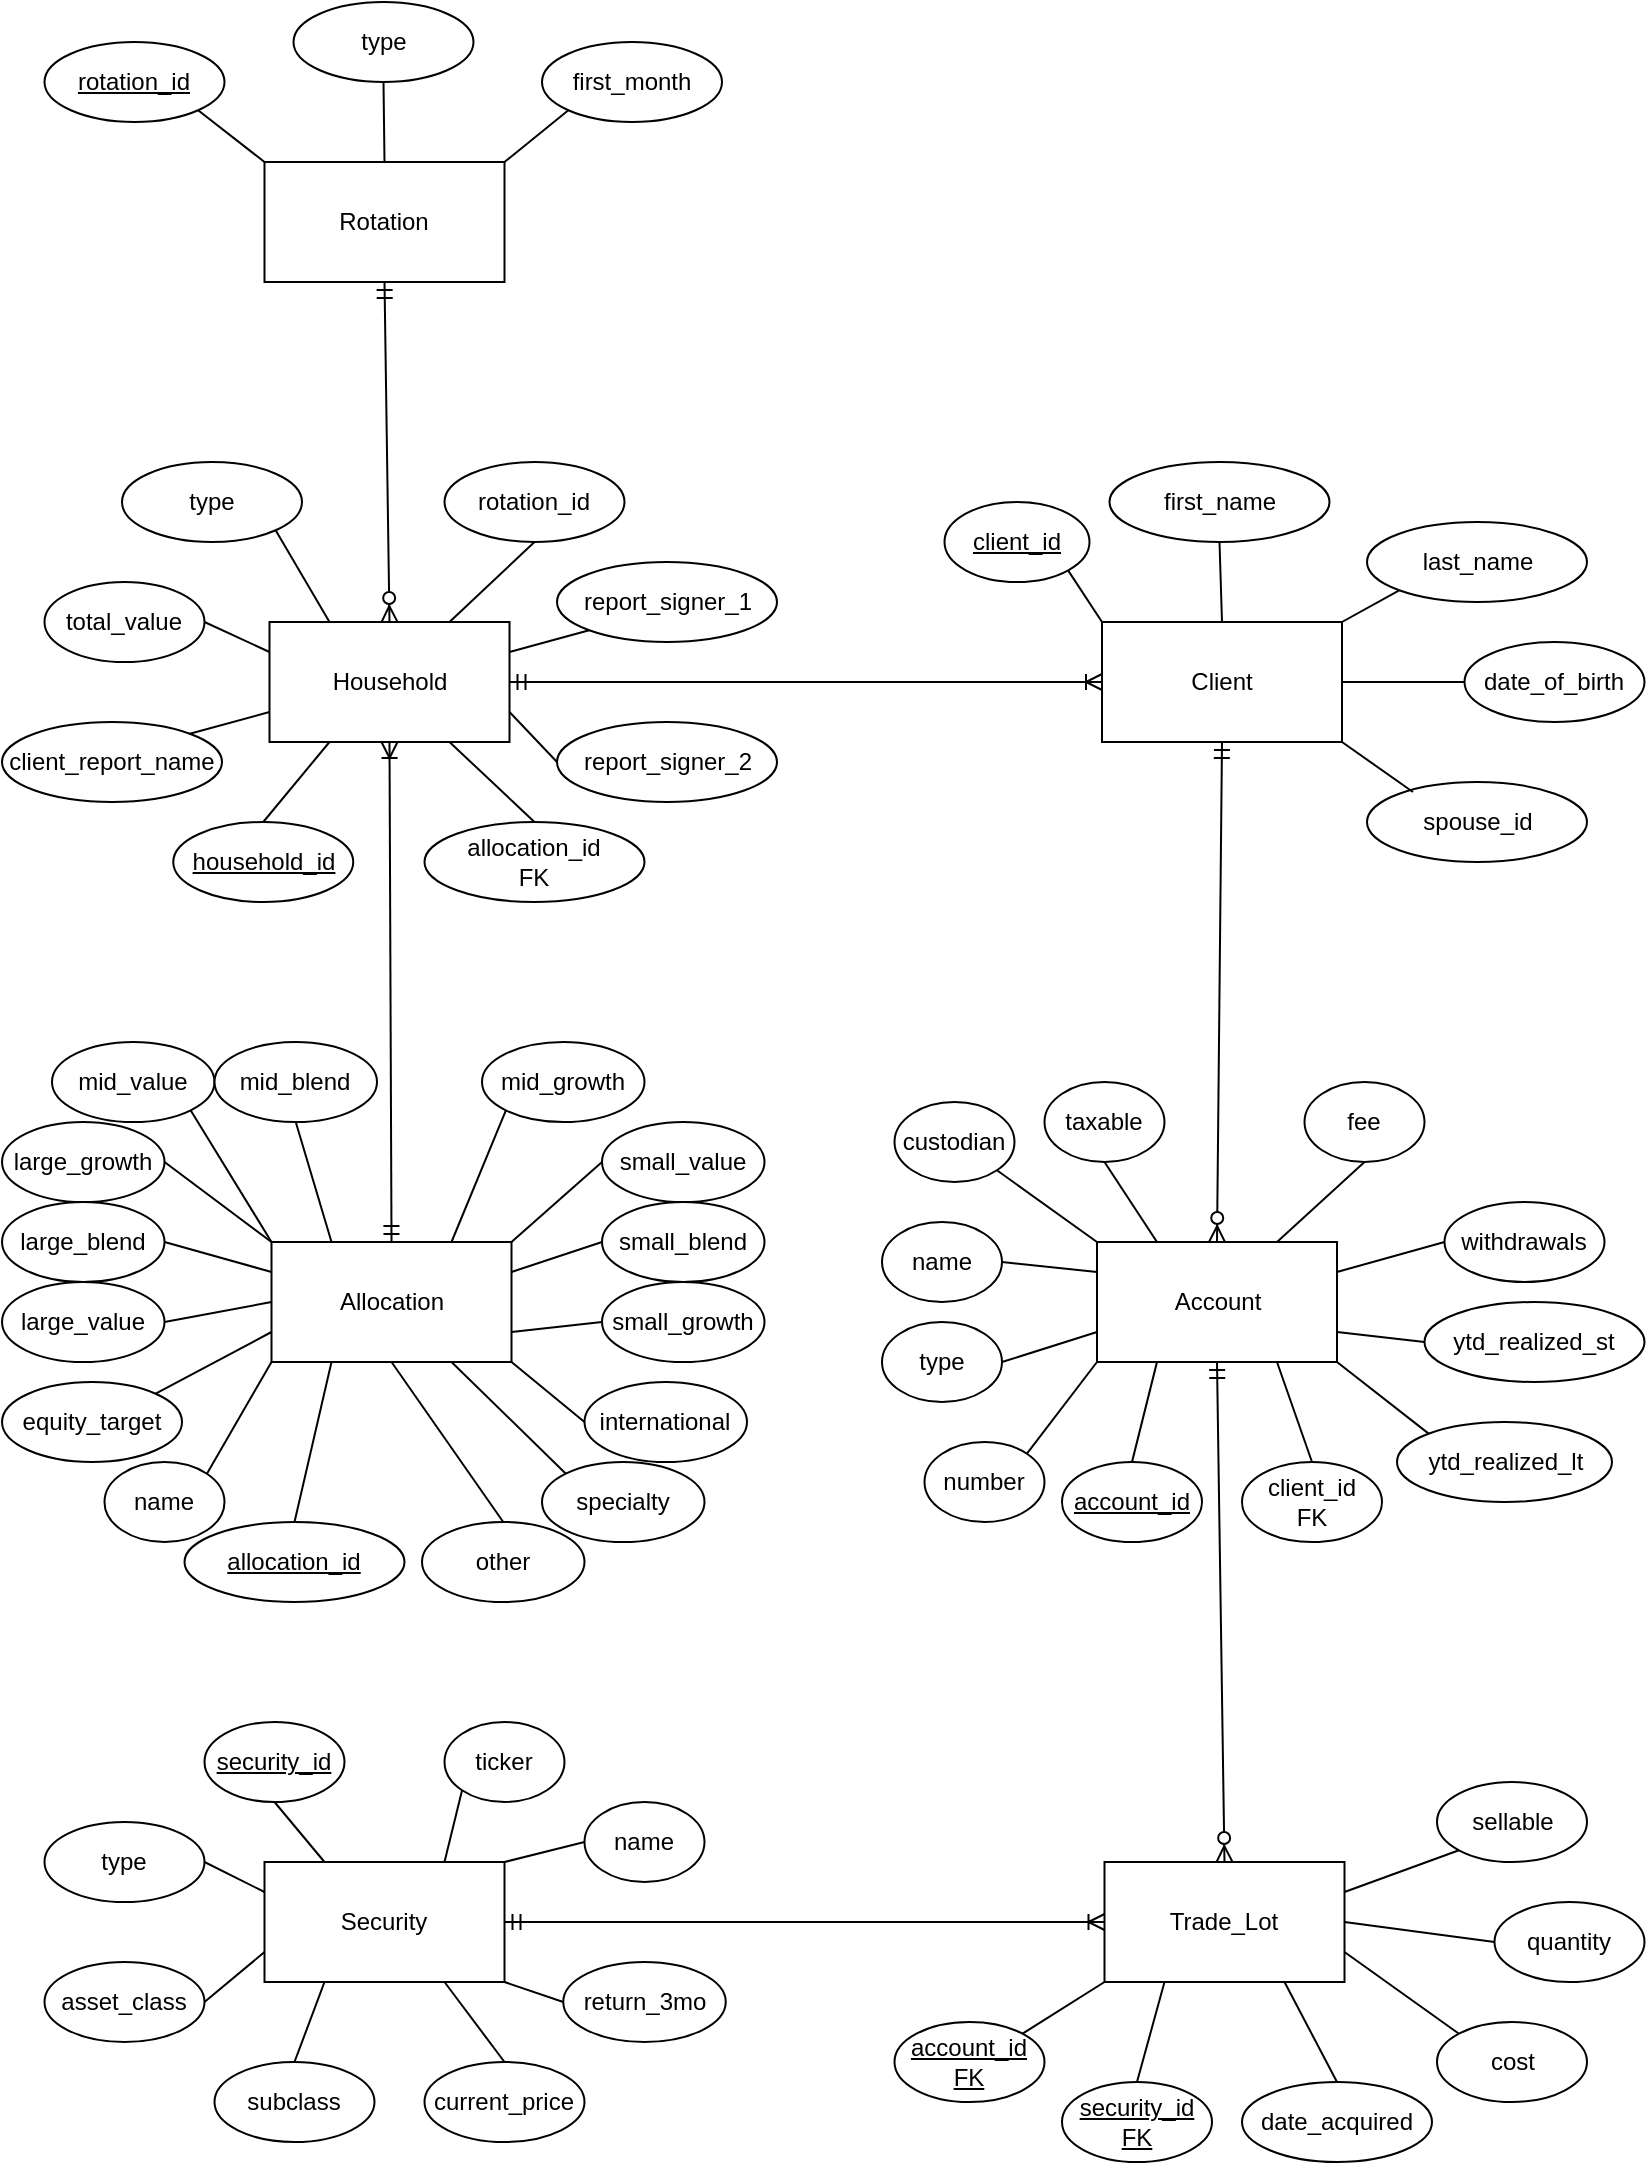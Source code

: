 <mxfile version="13.9.9" type="device"><diagram id="R2lEEEUBdFMjLlhIrx00" name="Page-1"><mxGraphModel dx="1086" dy="806" grid="1" gridSize="10" guides="1" tooltips="1" connect="1" arrows="1" fold="1" page="1" pageScale="1" pageWidth="850" pageHeight="1100" math="0" shadow="0" extFonts="Permanent Marker^https://fonts.googleapis.com/css?family=Permanent+Marker"><root><mxCell id="0"/><mxCell id="1" parent="0"/><mxCell id="lfaxCNPzGnqKa-5mNcu5-28" value="Household" style="rounded=0;whiteSpace=wrap;html=1;" parent="1" vertex="1"><mxGeometry x="143.75" y="340" width="120" height="60" as="geometry"/></mxCell><mxCell id="lfaxCNPzGnqKa-5mNcu5-29" value="&lt;u&gt;household_id&lt;/u&gt;" style="ellipse;whiteSpace=wrap;html=1;" parent="1" vertex="1"><mxGeometry x="95.63" y="440" width="90" height="40" as="geometry"/></mxCell><mxCell id="lfaxCNPzGnqKa-5mNcu5-33" value="total_value" style="ellipse;whiteSpace=wrap;html=1;" parent="1" vertex="1"><mxGeometry x="31.25" y="320" width="80" height="40" as="geometry"/></mxCell><mxCell id="lfaxCNPzGnqKa-5mNcu5-40" value="first_name" style="ellipse;whiteSpace=wrap;html=1;" parent="1" vertex="1"><mxGeometry x="563.75" y="260" width="110" height="40" as="geometry"/></mxCell><mxCell id="lfaxCNPzGnqKa-5mNcu5-41" value="last_name" style="ellipse;whiteSpace=wrap;html=1;" parent="1" vertex="1"><mxGeometry x="692.5" y="290" width="110" height="40" as="geometry"/></mxCell><mxCell id="lfaxCNPzGnqKa-5mNcu5-43" value="spouse_id" style="ellipse;whiteSpace=wrap;html=1;" parent="1" vertex="1"><mxGeometry x="692.5" y="420" width="110" height="40" as="geometry"/></mxCell><mxCell id="lfaxCNPzGnqKa-5mNcu5-44" value="client_report_name" style="ellipse;whiteSpace=wrap;html=1;" parent="1" vertex="1"><mxGeometry x="10" y="390" width="110" height="40" as="geometry"/></mxCell><mxCell id="lfaxCNPzGnqKa-5mNcu5-45" value="Client" style="rounded=0;whiteSpace=wrap;html=1;" parent="1" vertex="1"><mxGeometry x="560" y="340" width="120" height="60" as="geometry"/></mxCell><mxCell id="lfaxCNPzGnqKa-5mNcu5-46" value="&lt;u&gt;client_id&lt;/u&gt;" style="ellipse;whiteSpace=wrap;html=1;" parent="1" vertex="1"><mxGeometry x="481.25" y="280" width="72.5" height="40" as="geometry"/></mxCell><mxCell id="lfaxCNPzGnqKa-5mNcu5-47" value="Account" style="rounded=0;whiteSpace=wrap;html=1;" parent="1" vertex="1"><mxGeometry x="557.5" y="650" width="120" height="60" as="geometry"/></mxCell><mxCell id="lfaxCNPzGnqKa-5mNcu5-48" value="&lt;u&gt;account_id&lt;/u&gt;" style="ellipse;whiteSpace=wrap;html=1;" parent="1" vertex="1"><mxGeometry x="540" y="760" width="70" height="40" as="geometry"/></mxCell><mxCell id="lfaxCNPzGnqKa-5mNcu5-50" value="&lt;u&gt;account_id&lt;br&gt;FK&lt;br&gt;&lt;/u&gt;" style="ellipse;whiteSpace=wrap;html=1;" parent="1" vertex="1"><mxGeometry x="456.25" y="1040" width="75" height="40" as="geometry"/></mxCell><mxCell id="lfaxCNPzGnqKa-5mNcu5-51" value="Security" style="rounded=0;whiteSpace=wrap;html=1;" parent="1" vertex="1"><mxGeometry x="141.25" y="960" width="120" height="60" as="geometry"/></mxCell><mxCell id="lfaxCNPzGnqKa-5mNcu5-52" value="&lt;u&gt;security_id&lt;/u&gt;" style="ellipse;whiteSpace=wrap;html=1;" parent="1" vertex="1"><mxGeometry x="111.25" y="890" width="70" height="40" as="geometry"/></mxCell><mxCell id="lfaxCNPzGnqKa-5mNcu5-53" value="number" style="ellipse;whiteSpace=wrap;html=1;" parent="1" vertex="1"><mxGeometry x="471.25" y="750" width="60" height="40" as="geometry"/></mxCell><mxCell id="lfaxCNPzGnqKa-5mNcu5-54" value="name" style="ellipse;whiteSpace=wrap;html=1;" parent="1" vertex="1"><mxGeometry x="450" y="640" width="60" height="40" as="geometry"/></mxCell><mxCell id="lfaxCNPzGnqKa-5mNcu5-55" value="type" style="ellipse;whiteSpace=wrap;html=1;" parent="1" vertex="1"><mxGeometry x="450" y="690" width="60" height="40" as="geometry"/></mxCell><mxCell id="lfaxCNPzGnqKa-5mNcu5-56" value="taxable" style="ellipse;whiteSpace=wrap;html=1;" parent="1" vertex="1"><mxGeometry x="531.25" y="570" width="60" height="40" as="geometry"/></mxCell><mxCell id="lfaxCNPzGnqKa-5mNcu5-57" value="custodian" style="ellipse;whiteSpace=wrap;html=1;" parent="1" vertex="1"><mxGeometry x="456.25" y="580" width="60" height="40" as="geometry"/></mxCell><mxCell id="lfaxCNPzGnqKa-5mNcu5-58" value="ytd_realized_st" style="ellipse;whiteSpace=wrap;html=1;" parent="1" vertex="1"><mxGeometry x="721.25" y="680" width="110" height="40" as="geometry"/></mxCell><mxCell id="lfaxCNPzGnqKa-5mNcu5-59" value="ytd_realized_lt" style="ellipse;whiteSpace=wrap;html=1;" parent="1" vertex="1"><mxGeometry x="707.5" y="740" width="107.5" height="40" as="geometry"/></mxCell><mxCell id="lfaxCNPzGnqKa-5mNcu5-60" value="&lt;u&gt;security_id&lt;br&gt;FK&lt;br&gt;&lt;/u&gt;" style="ellipse;whiteSpace=wrap;html=1;" parent="1" vertex="1"><mxGeometry x="540" y="1070" width="75" height="40" as="geometry"/></mxCell><mxCell id="lfaxCNPzGnqKa-5mNcu5-61" value="ticker" style="ellipse;whiteSpace=wrap;html=1;" parent="1" vertex="1"><mxGeometry x="231.25" y="890" width="60" height="40" as="geometry"/></mxCell><mxCell id="lfaxCNPzGnqKa-5mNcu5-62" value="asset_class" style="ellipse;whiteSpace=wrap;html=1;" parent="1" vertex="1"><mxGeometry x="31.25" y="1010" width="80" height="40" as="geometry"/></mxCell><mxCell id="lfaxCNPzGnqKa-5mNcu5-63" value="subclass" style="ellipse;whiteSpace=wrap;html=1;" parent="1" vertex="1"><mxGeometry x="116.25" y="1060" width="80" height="40" as="geometry"/></mxCell><mxCell id="lfaxCNPzGnqKa-5mNcu5-64" value="type" style="ellipse;whiteSpace=wrap;html=1;" parent="1" vertex="1"><mxGeometry x="31.25" y="940" width="80" height="40" as="geometry"/></mxCell><mxCell id="lfaxCNPzGnqKa-5mNcu5-65" value="quantity" style="ellipse;whiteSpace=wrap;html=1;" parent="1" vertex="1"><mxGeometry x="756.25" y="980" width="75" height="40" as="geometry"/></mxCell><mxCell id="lfaxCNPzGnqKa-5mNcu5-67" value="current_price" style="ellipse;whiteSpace=wrap;html=1;" parent="1" vertex="1"><mxGeometry x="221.25" y="1060" width="80" height="40" as="geometry"/></mxCell><mxCell id="lfaxCNPzGnqKa-5mNcu5-68" value="date_acquired" style="ellipse;whiteSpace=wrap;html=1;" parent="1" vertex="1"><mxGeometry x="630" y="1070" width="95" height="40" as="geometry"/></mxCell><mxCell id="lfaxCNPzGnqKa-5mNcu5-69" value="cost" style="ellipse;whiteSpace=wrap;html=1;" parent="1" vertex="1"><mxGeometry x="727.5" y="1040" width="75" height="40" as="geometry"/></mxCell><mxCell id="lfaxCNPzGnqKa-5mNcu5-70" value="Trade_Lot" style="rounded=0;whiteSpace=wrap;html=1;" parent="1" vertex="1"><mxGeometry x="561.25" y="960" width="120" height="60" as="geometry"/></mxCell><mxCell id="lfaxCNPzGnqKa-5mNcu5-73" value="date_of_birth" style="ellipse;whiteSpace=wrap;html=1;" parent="1" vertex="1"><mxGeometry x="741.25" y="350" width="90" height="40" as="geometry"/></mxCell><mxCell id="lfaxCNPzGnqKa-5mNcu5-74" value="" style="endArrow=none;html=1;rounded=0;exitX=1;exitY=0;exitDx=0;exitDy=0;entryX=0;entryY=1;entryDx=0;entryDy=0;" parent="1" source="lfaxCNPzGnqKa-5mNcu5-50" target="lfaxCNPzGnqKa-5mNcu5-70" edge="1"><mxGeometry relative="1" as="geometry"><mxPoint x="542.159" y="1175.783" as="sourcePoint"/><mxPoint x="681.25" y="940" as="targetPoint"/></mxGeometry></mxCell><mxCell id="lfaxCNPzGnqKa-5mNcu5-75" value="" style="endArrow=none;html=1;rounded=0;exitX=0;exitY=0;exitDx=0;exitDy=0;entryX=1;entryY=0.75;entryDx=0;entryDy=0;" parent="1" source="lfaxCNPzGnqKa-5mNcu5-69" target="lfaxCNPzGnqKa-5mNcu5-70" edge="1"><mxGeometry relative="1" as="geometry"><mxPoint x="562.159" y="1175.783" as="sourcePoint"/><mxPoint x="611.25" y="1150" as="targetPoint"/></mxGeometry></mxCell><mxCell id="lfaxCNPzGnqKa-5mNcu5-76" value="" style="endArrow=none;html=1;rounded=0;exitX=0.5;exitY=0;exitDx=0;exitDy=0;entryX=0.75;entryY=1;entryDx=0;entryDy=0;" parent="1" source="lfaxCNPzGnqKa-5mNcu5-68" target="lfaxCNPzGnqKa-5mNcu5-70" edge="1"><mxGeometry relative="1" as="geometry"><mxPoint x="711.25" y="1210" as="sourcePoint"/><mxPoint x="701.25" y="1150" as="targetPoint"/></mxGeometry></mxCell><mxCell id="lfaxCNPzGnqKa-5mNcu5-77" value="" style="fontSize=12;html=1;endArrow=ERoneToMany;startArrow=ERmandOne;exitX=1;exitY=0.5;exitDx=0;exitDy=0;rounded=0;entryX=0;entryY=0.5;entryDx=0;entryDy=0;" parent="1" source="lfaxCNPzGnqKa-5mNcu5-51" target="lfaxCNPzGnqKa-5mNcu5-70" edge="1"><mxGeometry width="100" height="100" relative="1" as="geometry"><mxPoint x="451.25" y="1020" as="sourcePoint"/><mxPoint x="361.25" y="1020" as="targetPoint"/></mxGeometry></mxCell><mxCell id="lfaxCNPzGnqKa-5mNcu5-79" value="" style="endArrow=none;html=1;rounded=0;exitX=0.5;exitY=0;exitDx=0;exitDy=0;entryX=0.25;entryY=1;entryDx=0;entryDy=0;" parent="1" source="lfaxCNPzGnqKa-5mNcu5-60" target="lfaxCNPzGnqKa-5mNcu5-70" edge="1"><mxGeometry relative="1" as="geometry"><mxPoint x="530.088" y="1065.763" as="sourcePoint"/><mxPoint x="571.25" y="1030" as="targetPoint"/></mxGeometry></mxCell><mxCell id="lfaxCNPzGnqKa-5mNcu5-80" value="" style="endArrow=none;html=1;rounded=0;exitX=0;exitY=0.5;exitDx=0;exitDy=0;entryX=1;entryY=0.5;entryDx=0;entryDy=0;" parent="1" source="lfaxCNPzGnqKa-5mNcu5-65" target="lfaxCNPzGnqKa-5mNcu5-70" edge="1"><mxGeometry relative="1" as="geometry"><mxPoint x="757.412" y="1055.763" as="sourcePoint"/><mxPoint x="691.25" y="1015" as="targetPoint"/></mxGeometry></mxCell><mxCell id="lfaxCNPzGnqKa-5mNcu5-81" value="" style="endArrow=none;html=1;rounded=0;exitX=1;exitY=0.5;exitDx=0;exitDy=0;entryX=0;entryY=0.25;entryDx=0;entryDy=0;" parent="1" source="lfaxCNPzGnqKa-5mNcu5-64" target="lfaxCNPzGnqKa-5mNcu5-51" edge="1"><mxGeometry relative="1" as="geometry"><mxPoint x="455.088" y="1055.763" as="sourcePoint"/><mxPoint x="496.25" y="1030" as="targetPoint"/></mxGeometry></mxCell><mxCell id="lfaxCNPzGnqKa-5mNcu5-82" value="" style="endArrow=none;html=1;rounded=0;exitX=0.5;exitY=1;exitDx=0;exitDy=0;entryX=0.25;entryY=0;entryDx=0;entryDy=0;" parent="1" source="lfaxCNPzGnqKa-5mNcu5-52" target="lfaxCNPzGnqKa-5mNcu5-51" edge="1"><mxGeometry relative="1" as="geometry"><mxPoint x="121.25" y="970" as="sourcePoint"/><mxPoint x="151.25" y="985" as="targetPoint"/></mxGeometry></mxCell><mxCell id="lfaxCNPzGnqKa-5mNcu5-83" value="" style="endArrow=none;html=1;rounded=0;exitX=0;exitY=1;exitDx=0;exitDy=0;entryX=0.75;entryY=0;entryDx=0;entryDy=0;" parent="1" source="lfaxCNPzGnqKa-5mNcu5-61" target="lfaxCNPzGnqKa-5mNcu5-51" edge="1"><mxGeometry relative="1" as="geometry"><mxPoint x="156.25" y="940" as="sourcePoint"/><mxPoint x="181.25" y="970" as="targetPoint"/></mxGeometry></mxCell><mxCell id="lfaxCNPzGnqKa-5mNcu5-84" value="" style="endArrow=none;html=1;rounded=0;exitX=0;exitY=0.75;exitDx=0;exitDy=0;entryX=1;entryY=0.5;entryDx=0;entryDy=0;" parent="1" source="lfaxCNPzGnqKa-5mNcu5-51" target="lfaxCNPzGnqKa-5mNcu5-62" edge="1"><mxGeometry relative="1" as="geometry"><mxPoint x="250.037" y="934.142" as="sourcePoint"/><mxPoint x="241.25" y="970" as="targetPoint"/></mxGeometry></mxCell><mxCell id="lfaxCNPzGnqKa-5mNcu5-85" value="" style="endArrow=none;html=1;rounded=0;exitX=0.25;exitY=1;exitDx=0;exitDy=0;entryX=0.5;entryY=0;entryDx=0;entryDy=0;" parent="1" source="lfaxCNPzGnqKa-5mNcu5-51" target="lfaxCNPzGnqKa-5mNcu5-63" edge="1"><mxGeometry relative="1" as="geometry"><mxPoint x="151.25" y="1015" as="sourcePoint"/><mxPoint x="121.25" y="1040" as="targetPoint"/></mxGeometry></mxCell><mxCell id="lfaxCNPzGnqKa-5mNcu5-86" value="" style="endArrow=none;html=1;rounded=0;exitX=0.75;exitY=1;exitDx=0;exitDy=0;entryX=0.5;entryY=0;entryDx=0;entryDy=0;" parent="1" source="lfaxCNPzGnqKa-5mNcu5-51" target="lfaxCNPzGnqKa-5mNcu5-67" edge="1"><mxGeometry relative="1" as="geometry"><mxPoint x="181.25" y="1030" as="sourcePoint"/><mxPoint x="166.25" y="1070" as="targetPoint"/></mxGeometry></mxCell><mxCell id="lfaxCNPzGnqKa-5mNcu5-88" value="" style="fontSize=12;html=1;endArrow=ERzeroToMany;startArrow=ERmandOne;exitX=0.5;exitY=1;exitDx=0;exitDy=0;rounded=0;entryX=0.5;entryY=0;entryDx=0;entryDy=0;endFill=1;" parent="1" source="lfaxCNPzGnqKa-5mNcu5-47" target="lfaxCNPzGnqKa-5mNcu5-70" edge="1"><mxGeometry width="100" height="100" relative="1" as="geometry"><mxPoint x="370" y="860" as="sourcePoint"/><mxPoint x="567.5" y="860" as="targetPoint"/></mxGeometry></mxCell><mxCell id="lfaxCNPzGnqKa-5mNcu5-91" value="" style="endArrow=none;html=1;rounded=0;exitX=0.5;exitY=0;exitDx=0;exitDy=0;entryX=0.25;entryY=1;entryDx=0;entryDy=0;" parent="1" source="lfaxCNPzGnqKa-5mNcu5-48" target="lfaxCNPzGnqKa-5mNcu5-47" edge="1"><mxGeometry relative="1" as="geometry"><mxPoint x="583.891" y="755.858" as="sourcePoint"/><mxPoint x="597.5" y="720" as="targetPoint"/></mxGeometry></mxCell><mxCell id="lfaxCNPzGnqKa-5mNcu5-92" value="" style="endArrow=none;html=1;rounded=0;exitX=1;exitY=0;exitDx=0;exitDy=0;entryX=0;entryY=1;entryDx=0;entryDy=0;" parent="1" source="lfaxCNPzGnqKa-5mNcu5-53" target="lfaxCNPzGnqKa-5mNcu5-47" edge="1"><mxGeometry relative="1" as="geometry"><mxPoint x="520" y="710" as="sourcePoint"/><mxPoint x="567.5" y="705" as="targetPoint"/></mxGeometry></mxCell><mxCell id="lfaxCNPzGnqKa-5mNcu5-93" value="" style="endArrow=none;html=1;rounded=0;exitX=1;exitY=0.5;exitDx=0;exitDy=0;entryX=0;entryY=0.75;entryDx=0;entryDy=0;" parent="1" source="lfaxCNPzGnqKa-5mNcu5-55" target="lfaxCNPzGnqKa-5mNcu5-47" edge="1"><mxGeometry relative="1" as="geometry"><mxPoint x="530" y="720" as="sourcePoint"/><mxPoint x="577.5" y="715" as="targetPoint"/></mxGeometry></mxCell><mxCell id="lfaxCNPzGnqKa-5mNcu5-94" value="" style="endArrow=none;html=1;rounded=0;exitX=1;exitY=0.5;exitDx=0;exitDy=0;entryX=0;entryY=0.25;entryDx=0;entryDy=0;" parent="1" source="lfaxCNPzGnqKa-5mNcu5-54" target="lfaxCNPzGnqKa-5mNcu5-47" edge="1"><mxGeometry relative="1" as="geometry"><mxPoint x="556.213" y="624.142" as="sourcePoint"/><mxPoint x="597.5" y="660" as="targetPoint"/></mxGeometry></mxCell><mxCell id="lfaxCNPzGnqKa-5mNcu5-95" value="" style="endArrow=none;html=1;rounded=0;exitX=0.5;exitY=1;exitDx=0;exitDy=0;entryX=0.25;entryY=0;entryDx=0;entryDy=0;" parent="1" source="lfaxCNPzGnqKa-5mNcu5-56" target="lfaxCNPzGnqKa-5mNcu5-47" edge="1"><mxGeometry relative="1" as="geometry"><mxPoint x="693.787" y="624.142" as="sourcePoint"/><mxPoint x="657.5" y="660" as="targetPoint"/></mxGeometry></mxCell><mxCell id="lfaxCNPzGnqKa-5mNcu5-96" value="" style="endArrow=none;html=1;rounded=0;exitX=1;exitY=1;exitDx=0;exitDy=0;entryX=0;entryY=0;entryDx=0;entryDy=0;" parent="1" source="lfaxCNPzGnqKa-5mNcu5-57" target="lfaxCNPzGnqKa-5mNcu5-47" edge="1"><mxGeometry relative="1" as="geometry"><mxPoint x="740" y="650" as="sourcePoint"/><mxPoint x="687.5" y="675" as="targetPoint"/></mxGeometry></mxCell><mxCell id="lfaxCNPzGnqKa-5mNcu5-97" value="client_id&lt;br&gt;FK" style="ellipse;whiteSpace=wrap;html=1;" parent="1" vertex="1"><mxGeometry x="630" y="760" width="70" height="40" as="geometry"/></mxCell><mxCell id="lfaxCNPzGnqKa-5mNcu5-98" value="" style="endArrow=none;html=1;rounded=0;exitX=0.5;exitY=0;exitDx=0;exitDy=0;entryX=0.75;entryY=1;entryDx=0;entryDy=0;" parent="1" source="lfaxCNPzGnqKa-5mNcu5-97" target="lfaxCNPzGnqKa-5mNcu5-47" edge="1"><mxGeometry relative="1" as="geometry"><mxPoint x="513.713" y="644.142" as="sourcePoint"/><mxPoint x="567.5" y="675" as="targetPoint"/></mxGeometry></mxCell><mxCell id="lfaxCNPzGnqKa-5mNcu5-99" value="" style="fontSize=12;html=1;endArrow=ERzeroToMany;startArrow=ERmandOne;exitX=0.5;exitY=1;exitDx=0;exitDy=0;rounded=0;entryX=0.5;entryY=0;entryDx=0;entryDy=0;endFill=1;" parent="1" source="lfaxCNPzGnqKa-5mNcu5-45" target="lfaxCNPzGnqKa-5mNcu5-47" edge="1"><mxGeometry width="100" height="100" relative="1" as="geometry"><mxPoint x="630" y="630" as="sourcePoint"/><mxPoint x="633.75" y="790" as="targetPoint"/></mxGeometry></mxCell><mxCell id="lfaxCNPzGnqKa-5mNcu5-100" value="" style="fontSize=12;html=1;endArrow=ERoneToMany;startArrow=ERmandOne;exitX=1;exitY=0.5;exitDx=0;exitDy=0;rounded=0;entryX=0;entryY=0.5;entryDx=0;entryDy=0;" parent="1" source="lfaxCNPzGnqKa-5mNcu5-28" target="lfaxCNPzGnqKa-5mNcu5-45" edge="1"><mxGeometry width="100" height="100" relative="1" as="geometry"><mxPoint x="273.75" y="820" as="sourcePoint"/><mxPoint x="471.25" y="820" as="targetPoint"/></mxGeometry></mxCell><mxCell id="lfaxCNPzGnqKa-5mNcu5-101" value="withdrawals" style="ellipse;whiteSpace=wrap;html=1;" parent="1" vertex="1"><mxGeometry x="731.25" y="630" width="80" height="40" as="geometry"/></mxCell><mxCell id="lfaxCNPzGnqKa-5mNcu5-103" value="fee" style="ellipse;whiteSpace=wrap;html=1;" parent="1" vertex="1"><mxGeometry x="661.25" y="570" width="60" height="40" as="geometry"/></mxCell><mxCell id="lfaxCNPzGnqKa-5mNcu5-104" value="" style="endArrow=none;html=1;rounded=0;exitX=0.5;exitY=1;exitDx=0;exitDy=0;entryX=0.75;entryY=0;entryDx=0;entryDy=0;" parent="1" source="lfaxCNPzGnqKa-5mNcu5-103" target="lfaxCNPzGnqKa-5mNcu5-47" edge="1"><mxGeometry relative="1" as="geometry"><mxPoint x="571.25" y="620" as="sourcePoint"/><mxPoint x="597.5" y="660" as="targetPoint"/></mxGeometry></mxCell><mxCell id="lfaxCNPzGnqKa-5mNcu5-105" value="" style="endArrow=none;html=1;rounded=0;exitX=0;exitY=0.5;exitDx=0;exitDy=0;entryX=1;entryY=0.25;entryDx=0;entryDy=0;" parent="1" source="lfaxCNPzGnqKa-5mNcu5-101" target="lfaxCNPzGnqKa-5mNcu5-47" edge="1"><mxGeometry relative="1" as="geometry"><mxPoint x="701.25" y="620" as="sourcePoint"/><mxPoint x="657.5" y="660" as="targetPoint"/></mxGeometry></mxCell><mxCell id="lfaxCNPzGnqKa-5mNcu5-106" value="" style="endArrow=none;html=1;rounded=0;exitX=0;exitY=0.5;exitDx=0;exitDy=0;entryX=1;entryY=0.75;entryDx=0;entryDy=0;" parent="1" source="lfaxCNPzGnqKa-5mNcu5-58" target="lfaxCNPzGnqKa-5mNcu5-47" edge="1"><mxGeometry relative="1" as="geometry"><mxPoint x="731.25" y="650" as="sourcePoint"/><mxPoint x="687.5" y="675" as="targetPoint"/></mxGeometry></mxCell><mxCell id="lfaxCNPzGnqKa-5mNcu5-107" value="" style="endArrow=none;html=1;rounded=0;exitX=0;exitY=0;exitDx=0;exitDy=0;entryX=1;entryY=1;entryDx=0;entryDy=0;" parent="1" source="lfaxCNPzGnqKa-5mNcu5-59" target="lfaxCNPzGnqKa-5mNcu5-47" edge="1"><mxGeometry relative="1" as="geometry"><mxPoint x="731.25" y="700" as="sourcePoint"/><mxPoint x="687.5" y="705" as="targetPoint"/></mxGeometry></mxCell><mxCell id="lfaxCNPzGnqKa-5mNcu5-108" value="" style="endArrow=none;html=1;rounded=0;exitX=1;exitY=1;exitDx=0;exitDy=0;entryX=0;entryY=0;entryDx=0;entryDy=0;" parent="1" source="lfaxCNPzGnqKa-5mNcu5-46" target="lfaxCNPzGnqKa-5mNcu5-45" edge="1"><mxGeometry relative="1" as="geometry"><mxPoint x="519.963" y="534.142" as="sourcePoint"/><mxPoint x="570" y="570" as="targetPoint"/></mxGeometry></mxCell><mxCell id="lfaxCNPzGnqKa-5mNcu5-109" value="" style="endArrow=none;html=1;rounded=0;exitX=0.5;exitY=1;exitDx=0;exitDy=0;entryX=0.5;entryY=0;entryDx=0;entryDy=0;" parent="1" source="lfaxCNPzGnqKa-5mNcu5-40" target="lfaxCNPzGnqKa-5mNcu5-45" edge="1"><mxGeometry relative="1" as="geometry"><mxPoint x="553.044" y="324.191" as="sourcePoint"/><mxPoint x="570" y="350" as="targetPoint"/></mxGeometry></mxCell><mxCell id="lfaxCNPzGnqKa-5mNcu5-111" value="" style="endArrow=none;html=1;rounded=0;exitX=0;exitY=1;exitDx=0;exitDy=0;entryX=1;entryY=0;entryDx=0;entryDy=0;" parent="1" source="lfaxCNPzGnqKa-5mNcu5-41" target="lfaxCNPzGnqKa-5mNcu5-45" edge="1"><mxGeometry relative="1" as="geometry"><mxPoint x="628.75" y="310" as="sourcePoint"/><mxPoint x="630" y="350" as="targetPoint"/></mxGeometry></mxCell><mxCell id="lfaxCNPzGnqKa-5mNcu5-112" value="" style="endArrow=none;html=1;rounded=0;exitX=0;exitY=0.5;exitDx=0;exitDy=0;entryX=1;entryY=0.5;entryDx=0;entryDy=0;" parent="1" source="lfaxCNPzGnqKa-5mNcu5-73" target="lfaxCNPzGnqKa-5mNcu5-45" edge="1"><mxGeometry relative="1" as="geometry"><mxPoint x="718.609" y="304.142" as="sourcePoint"/><mxPoint x="690" y="350" as="targetPoint"/></mxGeometry></mxCell><mxCell id="lfaxCNPzGnqKa-5mNcu5-113" value="" style="endArrow=none;html=1;rounded=0;exitX=0.209;exitY=0.125;exitDx=0;exitDy=0;entryX=1;entryY=1;entryDx=0;entryDy=0;exitPerimeter=0;" parent="1" source="lfaxCNPzGnqKa-5mNcu5-43" target="lfaxCNPzGnqKa-5mNcu5-45" edge="1"><mxGeometry relative="1" as="geometry"><mxPoint x="751.25" y="370" as="sourcePoint"/><mxPoint x="690" y="380" as="targetPoint"/></mxGeometry></mxCell><mxCell id="lfaxCNPzGnqKa-5mNcu5-117" value="report_signer_1" style="ellipse;whiteSpace=wrap;html=1;" parent="1" vertex="1"><mxGeometry x="287.5" y="310" width="110" height="40" as="geometry"/></mxCell><mxCell id="lfaxCNPzGnqKa-5mNcu5-118" value="report_signer_2" style="ellipse;whiteSpace=wrap;html=1;" parent="1" vertex="1"><mxGeometry x="287.5" y="390" width="110" height="40" as="geometry"/></mxCell><mxCell id="lfaxCNPzGnqKa-5mNcu5-119" value="allocation_id&lt;br&gt;FK" style="ellipse;whiteSpace=wrap;html=1;" parent="1" vertex="1"><mxGeometry x="221.25" y="440" width="110" height="40" as="geometry"/></mxCell><mxCell id="lfaxCNPzGnqKa-5mNcu5-120" value="Allocation" style="rounded=0;whiteSpace=wrap;html=1;" parent="1" vertex="1"><mxGeometry x="144.75" y="650" width="120" height="60" as="geometry"/></mxCell><mxCell id="lfaxCNPzGnqKa-5mNcu5-121" value="" style="fontSize=12;html=1;endArrow=ERoneToMany;startArrow=ERmandOne;exitX=0.5;exitY=0;exitDx=0;exitDy=0;rounded=0;entryX=0.5;entryY=1;entryDx=0;entryDy=0;" parent="1" source="lfaxCNPzGnqKa-5mNcu5-120" target="lfaxCNPzGnqKa-5mNcu5-28" edge="1"><mxGeometry width="100" height="100" relative="1" as="geometry"><mxPoint x="271.25" y="860" as="sourcePoint"/><mxPoint x="468.75" y="860" as="targetPoint"/></mxGeometry></mxCell><mxCell id="lfaxCNPzGnqKa-5mNcu5-122" value="name" style="ellipse;whiteSpace=wrap;html=1;" parent="1" vertex="1"><mxGeometry x="61.25" y="760" width="60" height="40" as="geometry"/></mxCell><mxCell id="lfaxCNPzGnqKa-5mNcu5-123" value="equity_target" style="ellipse;whiteSpace=wrap;html=1;" parent="1" vertex="1"><mxGeometry x="10.01" y="720" width="90" height="40" as="geometry"/></mxCell><mxCell id="lfaxCNPzGnqKa-5mNcu5-125" value="large_value" style="ellipse;whiteSpace=wrap;html=1;" parent="1" vertex="1"><mxGeometry x="10.01" y="670" width="81.25" height="40" as="geometry"/></mxCell><mxCell id="lfaxCNPzGnqKa-5mNcu5-126" value="large_blend&lt;span style=&quot;color: rgba(0 , 0 , 0 , 0) ; font-family: monospace ; font-size: 0px&quot;&gt;%3CmxGraphModel%3E%3Croot%3E%3CmxCell%20id%3D%220%22%2F%3E%3CmxCell%20id%3D%221%22%20parent%3D%220%22%2F%3E%3CmxCell%20id%3D%222%22%20value%3D%22large_value%22%20style%3D%22ellipse%3BwhiteSpace%3Dwrap%3Bhtml%3D1%3B%22%20vertex%3D%221%22%20parent%3D%221%22%3E%3CmxGeometry%20x%3D%2230%22%20y%3D%22570%22%20width%3D%2281.25%22%20height%3D%2240%22%20as%3D%22geometry%22%2F%3E%3C%2FmxCell%3E%3C%2Froot%3E%3C%2FmxGraphModel%3E&lt;/span&gt;" style="ellipse;whiteSpace=wrap;html=1;" parent="1" vertex="1"><mxGeometry x="10.01" y="630" width="81.25" height="40" as="geometry"/></mxCell><mxCell id="lfaxCNPzGnqKa-5mNcu5-127" value="large_growth" style="ellipse;whiteSpace=wrap;html=1;" parent="1" vertex="1"><mxGeometry x="10.01" y="590" width="81.25" height="40" as="geometry"/></mxCell><mxCell id="lfaxCNPzGnqKa-5mNcu5-128" value="mid_value" style="ellipse;whiteSpace=wrap;html=1;" parent="1" vertex="1"><mxGeometry x="35" y="550" width="81.25" height="40" as="geometry"/></mxCell><mxCell id="lfaxCNPzGnqKa-5mNcu5-129" value="mid_blend" style="ellipse;whiteSpace=wrap;html=1;" parent="1" vertex="1"><mxGeometry x="116.25" y="550" width="81.25" height="40" as="geometry"/></mxCell><mxCell id="lfaxCNPzGnqKa-5mNcu5-130" value="mid_growth" style="ellipse;whiteSpace=wrap;html=1;" parent="1" vertex="1"><mxGeometry x="250" y="550" width="81.25" height="40" as="geometry"/></mxCell><mxCell id="lfaxCNPzGnqKa-5mNcu5-131" value="small_value" style="ellipse;whiteSpace=wrap;html=1;" parent="1" vertex="1"><mxGeometry x="310" y="590" width="81.25" height="40" as="geometry"/></mxCell><mxCell id="lfaxCNPzGnqKa-5mNcu5-132" value="small_blend" style="ellipse;whiteSpace=wrap;html=1;" parent="1" vertex="1"><mxGeometry x="310" y="630" width="81.25" height="40" as="geometry"/></mxCell><mxCell id="lfaxCNPzGnqKa-5mNcu5-133" value="small_growth" style="ellipse;whiteSpace=wrap;html=1;" parent="1" vertex="1"><mxGeometry x="310" y="670" width="81.25" height="40" as="geometry"/></mxCell><mxCell id="lfaxCNPzGnqKa-5mNcu5-134" value="international" style="ellipse;whiteSpace=wrap;html=1;" parent="1" vertex="1"><mxGeometry x="301.25" y="720" width="81.25" height="40" as="geometry"/></mxCell><mxCell id="lfaxCNPzGnqKa-5mNcu5-135" value="specialty" style="ellipse;whiteSpace=wrap;html=1;" parent="1" vertex="1"><mxGeometry x="280" y="760" width="81.25" height="40" as="geometry"/></mxCell><mxCell id="lfaxCNPzGnqKa-5mNcu5-136" value="other" style="ellipse;whiteSpace=wrap;html=1;" parent="1" vertex="1"><mxGeometry x="220" y="790" width="81.25" height="40" as="geometry"/></mxCell><mxCell id="lfaxCNPzGnqKa-5mNcu5-137" value="sellable" style="ellipse;whiteSpace=wrap;html=1;" parent="1" vertex="1"><mxGeometry x="727.5" y="920" width="75" height="40" as="geometry"/></mxCell><mxCell id="lfaxCNPzGnqKa-5mNcu5-139" value="Rotation" style="rounded=0;whiteSpace=wrap;html=1;" parent="1" vertex="1"><mxGeometry x="141.25" y="110" width="120" height="60" as="geometry"/></mxCell><mxCell id="lfaxCNPzGnqKa-5mNcu5-140" value="rotation_id" style="ellipse;whiteSpace=wrap;html=1;" parent="1" vertex="1"><mxGeometry x="231.25" y="260" width="90" height="40" as="geometry"/></mxCell><mxCell id="lfaxCNPzGnqKa-5mNcu5-141" value="&lt;u&gt;rotation_id&lt;/u&gt;" style="ellipse;whiteSpace=wrap;html=1;" parent="1" vertex="1"><mxGeometry x="31.25" y="50" width="90" height="40" as="geometry"/></mxCell><mxCell id="lfaxCNPzGnqKa-5mNcu5-142" value="type" style="ellipse;whiteSpace=wrap;html=1;" parent="1" vertex="1"><mxGeometry x="155.75" y="30" width="90" height="40" as="geometry"/></mxCell><mxCell id="lfaxCNPzGnqKa-5mNcu5-143" value="first_month" style="ellipse;whiteSpace=wrap;html=1;" parent="1" vertex="1"><mxGeometry x="280" y="50" width="90" height="40" as="geometry"/></mxCell><mxCell id="lfaxCNPzGnqKa-5mNcu5-144" value="type" style="ellipse;whiteSpace=wrap;html=1;" parent="1" vertex="1"><mxGeometry x="70" y="260" width="90" height="40" as="geometry"/></mxCell><mxCell id="lfaxCNPzGnqKa-5mNcu5-146" value="name" style="ellipse;whiteSpace=wrap;html=1;" parent="1" vertex="1"><mxGeometry x="301.25" y="930" width="60" height="40" as="geometry"/></mxCell><mxCell id="lfaxCNPzGnqKa-5mNcu5-147" value="return_3mo" style="ellipse;whiteSpace=wrap;html=1;" parent="1" vertex="1"><mxGeometry x="290.63" y="1010" width="81.25" height="40" as="geometry"/></mxCell><mxCell id="lfaxCNPzGnqKa-5mNcu5-148" value="&lt;u&gt;allocation_id&lt;/u&gt;" style="ellipse;whiteSpace=wrap;html=1;" parent="1" vertex="1"><mxGeometry x="101.25" y="790" width="110" height="40" as="geometry"/></mxCell><mxCell id="lfaxCNPzGnqKa-5mNcu5-149" value="" style="endArrow=none;html=1;rounded=0;exitX=0;exitY=0.5;exitDx=0;exitDy=0;entryX=1;entryY=0;entryDx=0;entryDy=0;" parent="1" source="lfaxCNPzGnqKa-5mNcu5-146" target="lfaxCNPzGnqKa-5mNcu5-51" edge="1"><mxGeometry relative="1" as="geometry"><mxPoint x="250.037" y="934.142" as="sourcePoint"/><mxPoint x="241.25" y="970" as="targetPoint"/></mxGeometry></mxCell><mxCell id="lfaxCNPzGnqKa-5mNcu5-150" value="" style="endArrow=none;html=1;rounded=0;exitX=0;exitY=0.5;exitDx=0;exitDy=0;entryX=1;entryY=1;entryDx=0;entryDy=0;" parent="1" source="lfaxCNPzGnqKa-5mNcu5-147" target="lfaxCNPzGnqKa-5mNcu5-51" edge="1"><mxGeometry relative="1" as="geometry"><mxPoint x="311.25" y="960" as="sourcePoint"/><mxPoint x="271.25" y="970" as="targetPoint"/></mxGeometry></mxCell><mxCell id="lfaxCNPzGnqKa-5mNcu5-151" value="" style="endArrow=none;html=1;rounded=0;exitX=0;exitY=1;exitDx=0;exitDy=0;entryX=1;entryY=0.25;entryDx=0;entryDy=0;" parent="1" source="lfaxCNPzGnqKa-5mNcu5-137" target="lfaxCNPzGnqKa-5mNcu5-70" edge="1"><mxGeometry relative="1" as="geometry"><mxPoint x="766.25" y="1010" as="sourcePoint"/><mxPoint x="691.25" y="1000" as="targetPoint"/></mxGeometry></mxCell><mxCell id="lfaxCNPzGnqKa-5mNcu5-152" value="" style="fontSize=12;html=1;endArrow=ERzeroToMany;startArrow=ERmandOne;exitX=0.5;exitY=1;exitDx=0;exitDy=0;rounded=0;entryX=0.5;entryY=0;entryDx=0;entryDy=0;endFill=1;" parent="1" source="lfaxCNPzGnqKa-5mNcu5-139" target="lfaxCNPzGnqKa-5mNcu5-28" edge="1"><mxGeometry width="100" height="100" relative="1" as="geometry"><mxPoint x="630" y="410" as="sourcePoint"/><mxPoint x="627.5" y="660" as="targetPoint"/></mxGeometry></mxCell><mxCell id="lfaxCNPzGnqKa-5mNcu5-153" value="" style="endArrow=none;html=1;rounded=0;exitX=1;exitY=1;exitDx=0;exitDy=0;entryX=0;entryY=0;entryDx=0;entryDy=0;" parent="1" source="lfaxCNPzGnqKa-5mNcu5-141" target="lfaxCNPzGnqKa-5mNcu5-139" edge="1"><mxGeometry relative="1" as="geometry"><mxPoint x="553.044" y="324.191" as="sourcePoint"/><mxPoint x="570" y="350" as="targetPoint"/></mxGeometry></mxCell><mxCell id="lfaxCNPzGnqKa-5mNcu5-154" value="" style="endArrow=none;html=1;rounded=0;exitX=0.5;exitY=1;exitDx=0;exitDy=0;entryX=0.5;entryY=0;entryDx=0;entryDy=0;" parent="1" source="lfaxCNPzGnqKa-5mNcu5-142" target="lfaxCNPzGnqKa-5mNcu5-139" edge="1"><mxGeometry relative="1" as="geometry"><mxPoint x="118.07" y="94.142" as="sourcePoint"/><mxPoint x="151.25" y="120" as="targetPoint"/></mxGeometry></mxCell><mxCell id="lfaxCNPzGnqKa-5mNcu5-155" value="" style="endArrow=none;html=1;rounded=0;exitX=0;exitY=1;exitDx=0;exitDy=0;entryX=1;entryY=0;entryDx=0;entryDy=0;" parent="1" source="lfaxCNPzGnqKa-5mNcu5-143" target="lfaxCNPzGnqKa-5mNcu5-139" edge="1"><mxGeometry relative="1" as="geometry"><mxPoint x="208.75" y="80" as="sourcePoint"/><mxPoint x="211.25" y="120" as="targetPoint"/></mxGeometry></mxCell><mxCell id="lj6OnSVpjqunoDlt8z97-1" value="" style="endArrow=none;html=1;exitX=0.5;exitY=1;exitDx=0;exitDy=0;entryX=0.25;entryY=0;entryDx=0;entryDy=0;" edge="1" parent="1" source="lfaxCNPzGnqKa-5mNcu5-129" target="lfaxCNPzGnqKa-5mNcu5-120"><mxGeometry width="50" height="50" relative="1" as="geometry"><mxPoint x="400" y="580" as="sourcePoint"/><mxPoint x="450" y="530" as="targetPoint"/></mxGeometry></mxCell><mxCell id="lj6OnSVpjqunoDlt8z97-2" value="" style="endArrow=none;html=1;exitX=1;exitY=1;exitDx=0;exitDy=0;entryX=0;entryY=0;entryDx=0;entryDy=0;" edge="1" parent="1" source="lfaxCNPzGnqKa-5mNcu5-128" target="lfaxCNPzGnqKa-5mNcu5-120"><mxGeometry width="50" height="50" relative="1" as="geometry"><mxPoint x="166.875" y="600" as="sourcePoint"/><mxPoint x="184.75" y="660" as="targetPoint"/></mxGeometry></mxCell><mxCell id="lj6OnSVpjqunoDlt8z97-3" value="" style="endArrow=none;html=1;exitX=1;exitY=0.5;exitDx=0;exitDy=0;entryX=0;entryY=0;entryDx=0;entryDy=0;" edge="1" parent="1" source="lfaxCNPzGnqKa-5mNcu5-127" target="lfaxCNPzGnqKa-5mNcu5-120"><mxGeometry width="50" height="50" relative="1" as="geometry"><mxPoint x="114.128" y="594.251" as="sourcePoint"/><mxPoint x="154.75" y="660" as="targetPoint"/></mxGeometry></mxCell><mxCell id="lj6OnSVpjqunoDlt8z97-4" value="" style="endArrow=none;html=1;exitX=1;exitY=0.5;exitDx=0;exitDy=0;entryX=0;entryY=0.25;entryDx=0;entryDy=0;" edge="1" parent="1" source="lfaxCNPzGnqKa-5mNcu5-126" target="lfaxCNPzGnqKa-5mNcu5-120"><mxGeometry width="50" height="50" relative="1" as="geometry"><mxPoint x="101.26" y="620" as="sourcePoint"/><mxPoint x="154.75" y="660" as="targetPoint"/></mxGeometry></mxCell><mxCell id="lj6OnSVpjqunoDlt8z97-5" value="" style="endArrow=none;html=1;exitX=1;exitY=0.5;exitDx=0;exitDy=0;entryX=0;entryY=0.5;entryDx=0;entryDy=0;" edge="1" parent="1" source="lfaxCNPzGnqKa-5mNcu5-125" target="lfaxCNPzGnqKa-5mNcu5-120"><mxGeometry width="50" height="50" relative="1" as="geometry"><mxPoint x="101.26" y="660" as="sourcePoint"/><mxPoint x="154.75" y="675" as="targetPoint"/></mxGeometry></mxCell><mxCell id="lj6OnSVpjqunoDlt8z97-6" value="" style="endArrow=none;html=1;exitX=1;exitY=0;exitDx=0;exitDy=0;entryX=0;entryY=0.75;entryDx=0;entryDy=0;" edge="1" parent="1" source="lfaxCNPzGnqKa-5mNcu5-123" target="lfaxCNPzGnqKa-5mNcu5-120"><mxGeometry width="50" height="50" relative="1" as="geometry"><mxPoint x="101.26" y="700" as="sourcePoint"/><mxPoint x="154.75" y="690" as="targetPoint"/></mxGeometry></mxCell><mxCell id="lj6OnSVpjqunoDlt8z97-7" value="" style="endArrow=none;html=1;exitX=1;exitY=0;exitDx=0;exitDy=0;entryX=0;entryY=1;entryDx=0;entryDy=0;" edge="1" parent="1" source="lfaxCNPzGnqKa-5mNcu5-122" target="lfaxCNPzGnqKa-5mNcu5-120"><mxGeometry width="50" height="50" relative="1" as="geometry"><mxPoint x="96.83" y="735.858" as="sourcePoint"/><mxPoint x="155" y="730" as="targetPoint"/></mxGeometry></mxCell><mxCell id="lj6OnSVpjqunoDlt8z97-8" value="" style="endArrow=none;html=1;exitX=0.5;exitY=0;exitDx=0;exitDy=0;entryX=0.25;entryY=1;entryDx=0;entryDy=0;" edge="1" parent="1" source="lfaxCNPzGnqKa-5mNcu5-148" target="lfaxCNPzGnqKa-5mNcu5-120"><mxGeometry width="50" height="50" relative="1" as="geometry"><mxPoint x="122.463" y="775.858" as="sourcePoint"/><mxPoint x="154.75" y="720" as="targetPoint"/></mxGeometry></mxCell><mxCell id="lj6OnSVpjqunoDlt8z97-9" value="" style="endArrow=none;html=1;exitX=0.5;exitY=0;exitDx=0;exitDy=0;entryX=0.5;entryY=1;entryDx=0;entryDy=0;" edge="1" parent="1" source="lfaxCNPzGnqKa-5mNcu5-136" target="lfaxCNPzGnqKa-5mNcu5-120"><mxGeometry width="50" height="50" relative="1" as="geometry"><mxPoint x="166.25" y="800" as="sourcePoint"/><mxPoint x="184.75" y="720" as="targetPoint"/></mxGeometry></mxCell><mxCell id="lj6OnSVpjqunoDlt8z97-10" value="" style="endArrow=none;html=1;exitX=0;exitY=0;exitDx=0;exitDy=0;entryX=0.75;entryY=1;entryDx=0;entryDy=0;" edge="1" parent="1" source="lfaxCNPzGnqKa-5mNcu5-135" target="lfaxCNPzGnqKa-5mNcu5-120"><mxGeometry width="50" height="50" relative="1" as="geometry"><mxPoint x="270.625" y="800" as="sourcePoint"/><mxPoint x="214.75" y="720" as="targetPoint"/></mxGeometry></mxCell><mxCell id="lj6OnSVpjqunoDlt8z97-11" value="" style="endArrow=none;html=1;exitX=0;exitY=0.5;exitDx=0;exitDy=0;entryX=1;entryY=1;entryDx=0;entryDy=0;" edge="1" parent="1" source="lfaxCNPzGnqKa-5mNcu5-134" target="lfaxCNPzGnqKa-5mNcu5-120"><mxGeometry width="50" height="50" relative="1" as="geometry"><mxPoint x="302.122" y="775.749" as="sourcePoint"/><mxPoint x="244.75" y="720" as="targetPoint"/></mxGeometry></mxCell><mxCell id="lj6OnSVpjqunoDlt8z97-12" value="" style="endArrow=none;html=1;exitX=0;exitY=0.5;exitDx=0;exitDy=0;entryX=1;entryY=0.75;entryDx=0;entryDy=0;" edge="1" parent="1" source="lfaxCNPzGnqKa-5mNcu5-133" target="lfaxCNPzGnqKa-5mNcu5-120"><mxGeometry width="50" height="50" relative="1" as="geometry"><mxPoint x="311.25" y="750" as="sourcePoint"/><mxPoint x="274.75" y="720" as="targetPoint"/></mxGeometry></mxCell><mxCell id="lj6OnSVpjqunoDlt8z97-13" value="" style="endArrow=none;html=1;exitX=0;exitY=0.5;exitDx=0;exitDy=0;entryX=1;entryY=0.25;entryDx=0;entryDy=0;" edge="1" parent="1" source="lfaxCNPzGnqKa-5mNcu5-132" target="lfaxCNPzGnqKa-5mNcu5-120"><mxGeometry width="50" height="50" relative="1" as="geometry"><mxPoint x="320" y="700" as="sourcePoint"/><mxPoint x="274.75" y="705" as="targetPoint"/></mxGeometry></mxCell><mxCell id="lj6OnSVpjqunoDlt8z97-14" value="" style="endArrow=none;html=1;exitX=0;exitY=0.5;exitDx=0;exitDy=0;entryX=1;entryY=0;entryDx=0;entryDy=0;" edge="1" parent="1" source="lfaxCNPzGnqKa-5mNcu5-131" target="lfaxCNPzGnqKa-5mNcu5-120"><mxGeometry width="50" height="50" relative="1" as="geometry"><mxPoint x="320" y="660" as="sourcePoint"/><mxPoint x="274.75" y="675" as="targetPoint"/></mxGeometry></mxCell><mxCell id="lj6OnSVpjqunoDlt8z97-15" value="" style="endArrow=none;html=1;exitX=0;exitY=1;exitDx=0;exitDy=0;entryX=0.75;entryY=0;entryDx=0;entryDy=0;" edge="1" parent="1" source="lfaxCNPzGnqKa-5mNcu5-130" target="lfaxCNPzGnqKa-5mNcu5-120"><mxGeometry width="50" height="50" relative="1" as="geometry"><mxPoint x="320" y="620" as="sourcePoint"/><mxPoint x="274.75" y="660" as="targetPoint"/></mxGeometry></mxCell><mxCell id="lj6OnSVpjqunoDlt8z97-16" value="" style="endArrow=none;html=1;exitX=0.5;exitY=0;exitDx=0;exitDy=0;entryX=0.25;entryY=1;entryDx=0;entryDy=0;" edge="1" parent="1" source="lfaxCNPzGnqKa-5mNcu5-29" target="lfaxCNPzGnqKa-5mNcu5-28"><mxGeometry width="50" height="50" relative="1" as="geometry"><mxPoint x="166.875" y="600" as="sourcePoint"/><mxPoint x="184.75" y="660" as="targetPoint"/></mxGeometry></mxCell><mxCell id="lj6OnSVpjqunoDlt8z97-17" value="" style="endArrow=none;html=1;exitX=1;exitY=0;exitDx=0;exitDy=0;entryX=0;entryY=0.75;entryDx=0;entryDy=0;" edge="1" parent="1" source="lfaxCNPzGnqKa-5mNcu5-44" target="lfaxCNPzGnqKa-5mNcu5-28"><mxGeometry width="50" height="50" relative="1" as="geometry"><mxPoint x="150.63" y="450" as="sourcePoint"/><mxPoint x="183.75" y="410" as="targetPoint"/></mxGeometry></mxCell><mxCell id="lj6OnSVpjqunoDlt8z97-18" value="" style="endArrow=none;html=1;exitX=1;exitY=0.5;exitDx=0;exitDy=0;entryX=0;entryY=0.25;entryDx=0;entryDy=0;" edge="1" parent="1" source="lfaxCNPzGnqKa-5mNcu5-33" target="lfaxCNPzGnqKa-5mNcu5-28"><mxGeometry width="50" height="50" relative="1" as="geometry"><mxPoint x="113.891" y="405.858" as="sourcePoint"/><mxPoint x="153.75" y="395" as="targetPoint"/></mxGeometry></mxCell><mxCell id="lj6OnSVpjqunoDlt8z97-19" value="" style="endArrow=none;html=1;exitX=1;exitY=1;exitDx=0;exitDy=0;entryX=0.25;entryY=0;entryDx=0;entryDy=0;" edge="1" parent="1" source="lfaxCNPzGnqKa-5mNcu5-144" target="lfaxCNPzGnqKa-5mNcu5-28"><mxGeometry width="50" height="50" relative="1" as="geometry"><mxPoint x="109.534" y="364.142" as="sourcePoint"/><mxPoint x="153.75" y="365" as="targetPoint"/></mxGeometry></mxCell><mxCell id="lj6OnSVpjqunoDlt8z97-20" value="" style="endArrow=none;html=1;exitX=0.5;exitY=1;exitDx=0;exitDy=0;entryX=0.75;entryY=0;entryDx=0;entryDy=0;" edge="1" parent="1" source="lfaxCNPzGnqKa-5mNcu5-140" target="lfaxCNPzGnqKa-5mNcu5-28"><mxGeometry width="50" height="50" relative="1" as="geometry"><mxPoint x="121.25" y="350" as="sourcePoint"/><mxPoint x="153.75" y="365" as="targetPoint"/></mxGeometry></mxCell><mxCell id="lj6OnSVpjqunoDlt8z97-21" value="" style="endArrow=none;html=1;exitX=0;exitY=1;exitDx=0;exitDy=0;entryX=1;entryY=0.25;entryDx=0;entryDy=0;" edge="1" parent="1" source="lfaxCNPzGnqKa-5mNcu5-117" target="lfaxCNPzGnqKa-5mNcu5-28"><mxGeometry width="50" height="50" relative="1" as="geometry"><mxPoint x="286.25" y="310" as="sourcePoint"/><mxPoint x="243.75" y="350" as="targetPoint"/></mxGeometry></mxCell><mxCell id="lj6OnSVpjqunoDlt8z97-22" value="" style="endArrow=none;html=1;exitX=0;exitY=0.5;exitDx=0;exitDy=0;entryX=1;entryY=0.75;entryDx=0;entryDy=0;" edge="1" parent="1" source="lfaxCNPzGnqKa-5mNcu5-118" target="lfaxCNPzGnqKa-5mNcu5-28"><mxGeometry width="50" height="50" relative="1" as="geometry"><mxPoint x="313.609" y="354.142" as="sourcePoint"/><mxPoint x="273.75" y="365" as="targetPoint"/></mxGeometry></mxCell><mxCell id="lj6OnSVpjqunoDlt8z97-23" value="" style="endArrow=none;html=1;exitX=0.5;exitY=0;exitDx=0;exitDy=0;entryX=0.75;entryY=1;entryDx=0;entryDy=0;" edge="1" parent="1" source="lfaxCNPzGnqKa-5mNcu5-119" target="lfaxCNPzGnqKa-5mNcu5-28"><mxGeometry width="50" height="50" relative="1" as="geometry"><mxPoint x="313.609" y="405.858" as="sourcePoint"/><mxPoint x="273.75" y="395" as="targetPoint"/></mxGeometry></mxCell></root></mxGraphModel></diagram></mxfile>